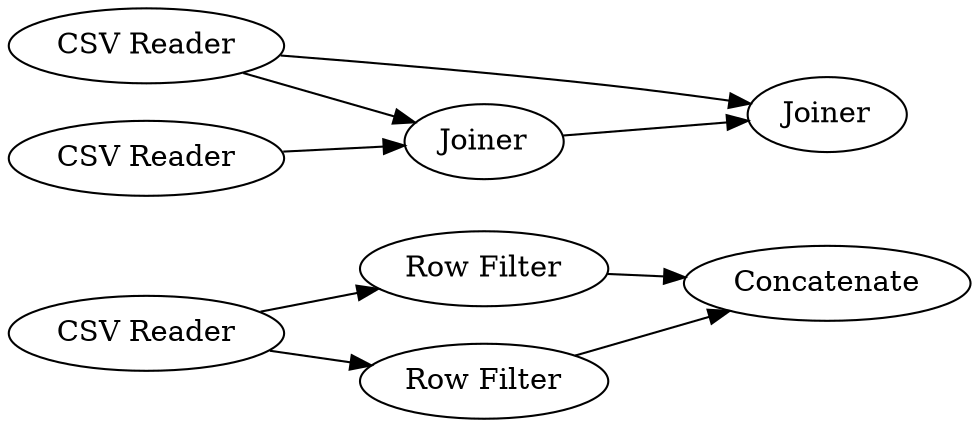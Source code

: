 digraph {
	"-4932738189990937009_2" [label="CSV Reader"]
	"-4932738189990937009_7" [label="Row Filter"]
	"-4932738189990937009_6" [label=Joiner]
	"-4932738189990937009_3" [label="CSV Reader"]
	"-4932738189990937009_5" [label=Joiner]
	"-4932738189990937009_4" [label="CSV Reader"]
	"-4932738189990937009_8" [label="Row Filter"]
	"-4932738189990937009_9" [label=Concatenate]
	"-4932738189990937009_8" -> "-4932738189990937009_9"
	"-4932738189990937009_3" -> "-4932738189990937009_6"
	"-4932738189990937009_2" -> "-4932738189990937009_7"
	"-4932738189990937009_2" -> "-4932738189990937009_8"
	"-4932738189990937009_5" -> "-4932738189990937009_6"
	"-4932738189990937009_4" -> "-4932738189990937009_5"
	"-4932738189990937009_3" -> "-4932738189990937009_5"
	"-4932738189990937009_7" -> "-4932738189990937009_9"
	rankdir=LR
}
